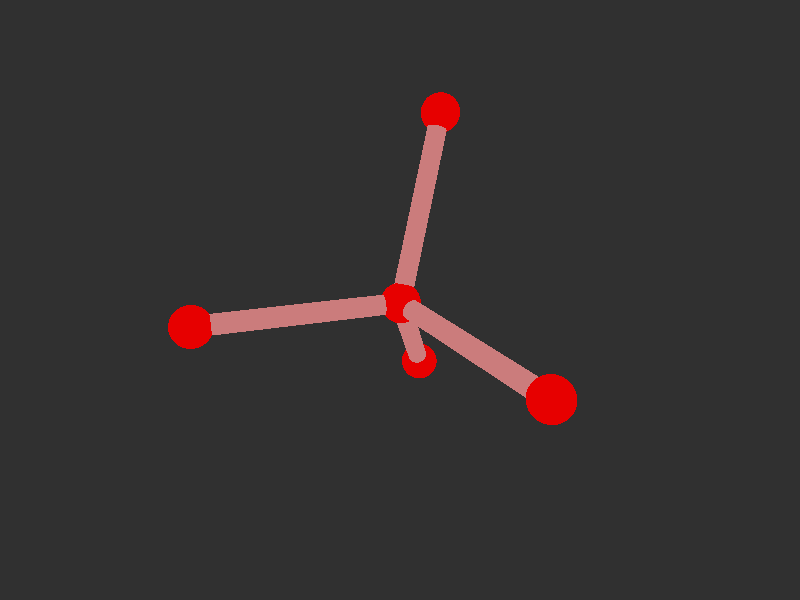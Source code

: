 #version 3.7; 
    global_settings { assumed_gamma 1.0 }
    

    camera {
    location  <20, 20, 20>
    right     x*image_width/image_height
    look_at   <0, 0, 0>
    angle 58
    }

    background { color rgb<1,1,1>*0.03 }


    light_source { <-20, 30, -25> color red 0.6 green 0.6 blue 0.6 }
    light_source { < 20, 30, -25> color red 0.6 green 0.6 blue 0.6 }
    
    #declare m = 1;
    union {

    union {
    sphere { m*<-0.5398241541008068,-0.6961718350618923,-0.4995498504919707>, 1 }        
    sphere {  m*<0.879343340099355,0.2937670788180249,9.349740246543176>, 1 }
    sphere {  m*<8.24713053842216,0.008674828025763581,-5.2209371825307525>, 1 }
    sphere {  m*<-6.648832655266837,6.531756201646405,-3.7301302793491455>, 1}
    sphere { m*<-3.3922347019856653,-6.908165052903049,-1.8204656609120766>, 1 }    

        pigment { color rgb<0.8,0,0>  }
    finish { ambient 0.1 diffuse 0.7 phong 1 }
    }    
    union {
    cylinder { m*<0.879343340099355,0.2937670788180249,9.349740246543176>, <-0.5398241541008068,-0.6961718350618923,-0.4995498504919707>, 0.5 }
    cylinder { m*<8.24713053842216,0.008674828025763581,-5.2209371825307525>, <-0.5398241541008068,-0.6961718350618923,-0.4995498504919707>, 0.5}
    cylinder { m*<-6.648832655266837,6.531756201646405,-3.7301302793491455>, <-0.5398241541008068,-0.6961718350618923,-0.4995498504919707>, 0.5 }
    cylinder {  m*<-3.3922347019856653,-6.908165052903049,-1.8204656609120766>, <-0.5398241541008068,-0.6961718350618923,-0.4995498504919707>, 0.5}

    pigment { color rgb<0.6,.2,.2>  }
    finish { ambient 0.1 diffuse 0.7 phong 1 }    
    }
    
    // rotate <0, 0, 0>
    }
    #version 3.7; 
    global_settings { assumed_gamma 1.0 }
    

    camera {
    location  <20, 20, 20>
    right     x*image_width/image_height
    look_at   <0, 0, 0>
    angle 58
    }

    background { color rgb<1,1,1>*0.03 }


    light_source { <-20, 30, -25> color red 0.6 green 0.6 blue 0.6 }
    light_source { < 20, 30, -25> color red 0.6 green 0.6 blue 0.6 }
    
    #declare m = 1;
    union {

    union {
    sphere { m*<-0.5398241541008068,-0.6961718350618923,-0.4995498504919707>, 1 }        
    sphere {  m*<0.879343340099355,0.2937670788180249,9.349740246543176>, 1 }
    sphere {  m*<8.24713053842216,0.008674828025763581,-5.2209371825307525>, 1 }
    sphere {  m*<-6.648832655266837,6.531756201646405,-3.7301302793491455>, 1}
    sphere { m*<-3.3922347019856653,-6.908165052903049,-1.8204656609120766>, 1 }    

        pigment { color rgb<0.8,0,0>  }
    finish { ambient 0.1 diffuse 0.7 phong 1 }
    }    
    union {
    cylinder { m*<0.879343340099355,0.2937670788180249,9.349740246543176>, <-0.5398241541008068,-0.6961718350618923,-0.4995498504919707>, 0.5 }
    cylinder { m*<8.24713053842216,0.008674828025763581,-5.2209371825307525>, <-0.5398241541008068,-0.6961718350618923,-0.4995498504919707>, 0.5}
    cylinder { m*<-6.648832655266837,6.531756201646405,-3.7301302793491455>, <-0.5398241541008068,-0.6961718350618923,-0.4995498504919707>, 0.5 }
    cylinder {  m*<-3.3922347019856653,-6.908165052903049,-1.8204656609120766>, <-0.5398241541008068,-0.6961718350618923,-0.4995498504919707>, 0.5}

    pigment { color rgb<0.6,.2,.2>  }
    finish { ambient 0.1 diffuse 0.7 phong 1 }    
    }
    
    // rotate <0, 0, 0>
    }
    